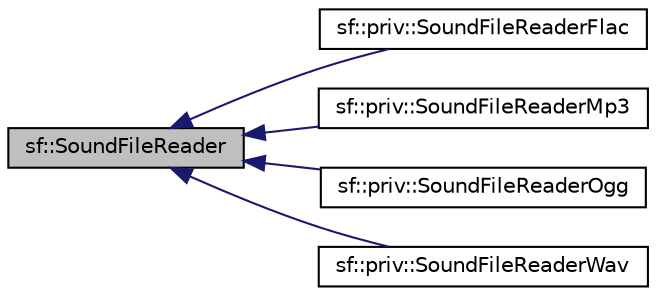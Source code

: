 digraph "sf::SoundFileReader"
{
 // LATEX_PDF_SIZE
  edge [fontname="Helvetica",fontsize="10",labelfontname="Helvetica",labelfontsize="10"];
  node [fontname="Helvetica",fontsize="10",shape=record];
  rankdir="LR";
  Node1 [label="sf::SoundFileReader",height=0.2,width=0.4,color="black", fillcolor="grey75", style="filled", fontcolor="black",tooltip="Abstract base class for sound file decoding."];
  Node1 -> Node2 [dir="back",color="midnightblue",fontsize="10",style="solid",fontname="Helvetica"];
  Node2 [label="sf::priv::SoundFileReaderFlac",height=0.2,width=0.4,color="black", fillcolor="white", style="filled",URL="$d6/d08/classsf_1_1priv_1_1SoundFileReaderFlac.html",tooltip="Implementation of sound file reader that handles FLAC files."];
  Node1 -> Node3 [dir="back",color="midnightblue",fontsize="10",style="solid",fontname="Helvetica"];
  Node3 [label="sf::priv::SoundFileReaderMp3",height=0.2,width=0.4,color="black", fillcolor="white", style="filled",URL="$da/d00/classsf_1_1priv_1_1SoundFileReaderMp3.html",tooltip="Implementation of sound file reader that handles MP3 files."];
  Node1 -> Node4 [dir="back",color="midnightblue",fontsize="10",style="solid",fontname="Helvetica"];
  Node4 [label="sf::priv::SoundFileReaderOgg",height=0.2,width=0.4,color="black", fillcolor="white", style="filled",URL="$d0/d25/classsf_1_1priv_1_1SoundFileReaderOgg.html",tooltip="Implementation of sound file reader that handles OGG/Vorbis files."];
  Node1 -> Node5 [dir="back",color="midnightblue",fontsize="10",style="solid",fontname="Helvetica"];
  Node5 [label="sf::priv::SoundFileReaderWav",height=0.2,width=0.4,color="black", fillcolor="white", style="filled",URL="$d5/dbe/classsf_1_1priv_1_1SoundFileReaderWav.html",tooltip="Implementation of sound file reader that handles wav files."];
}
